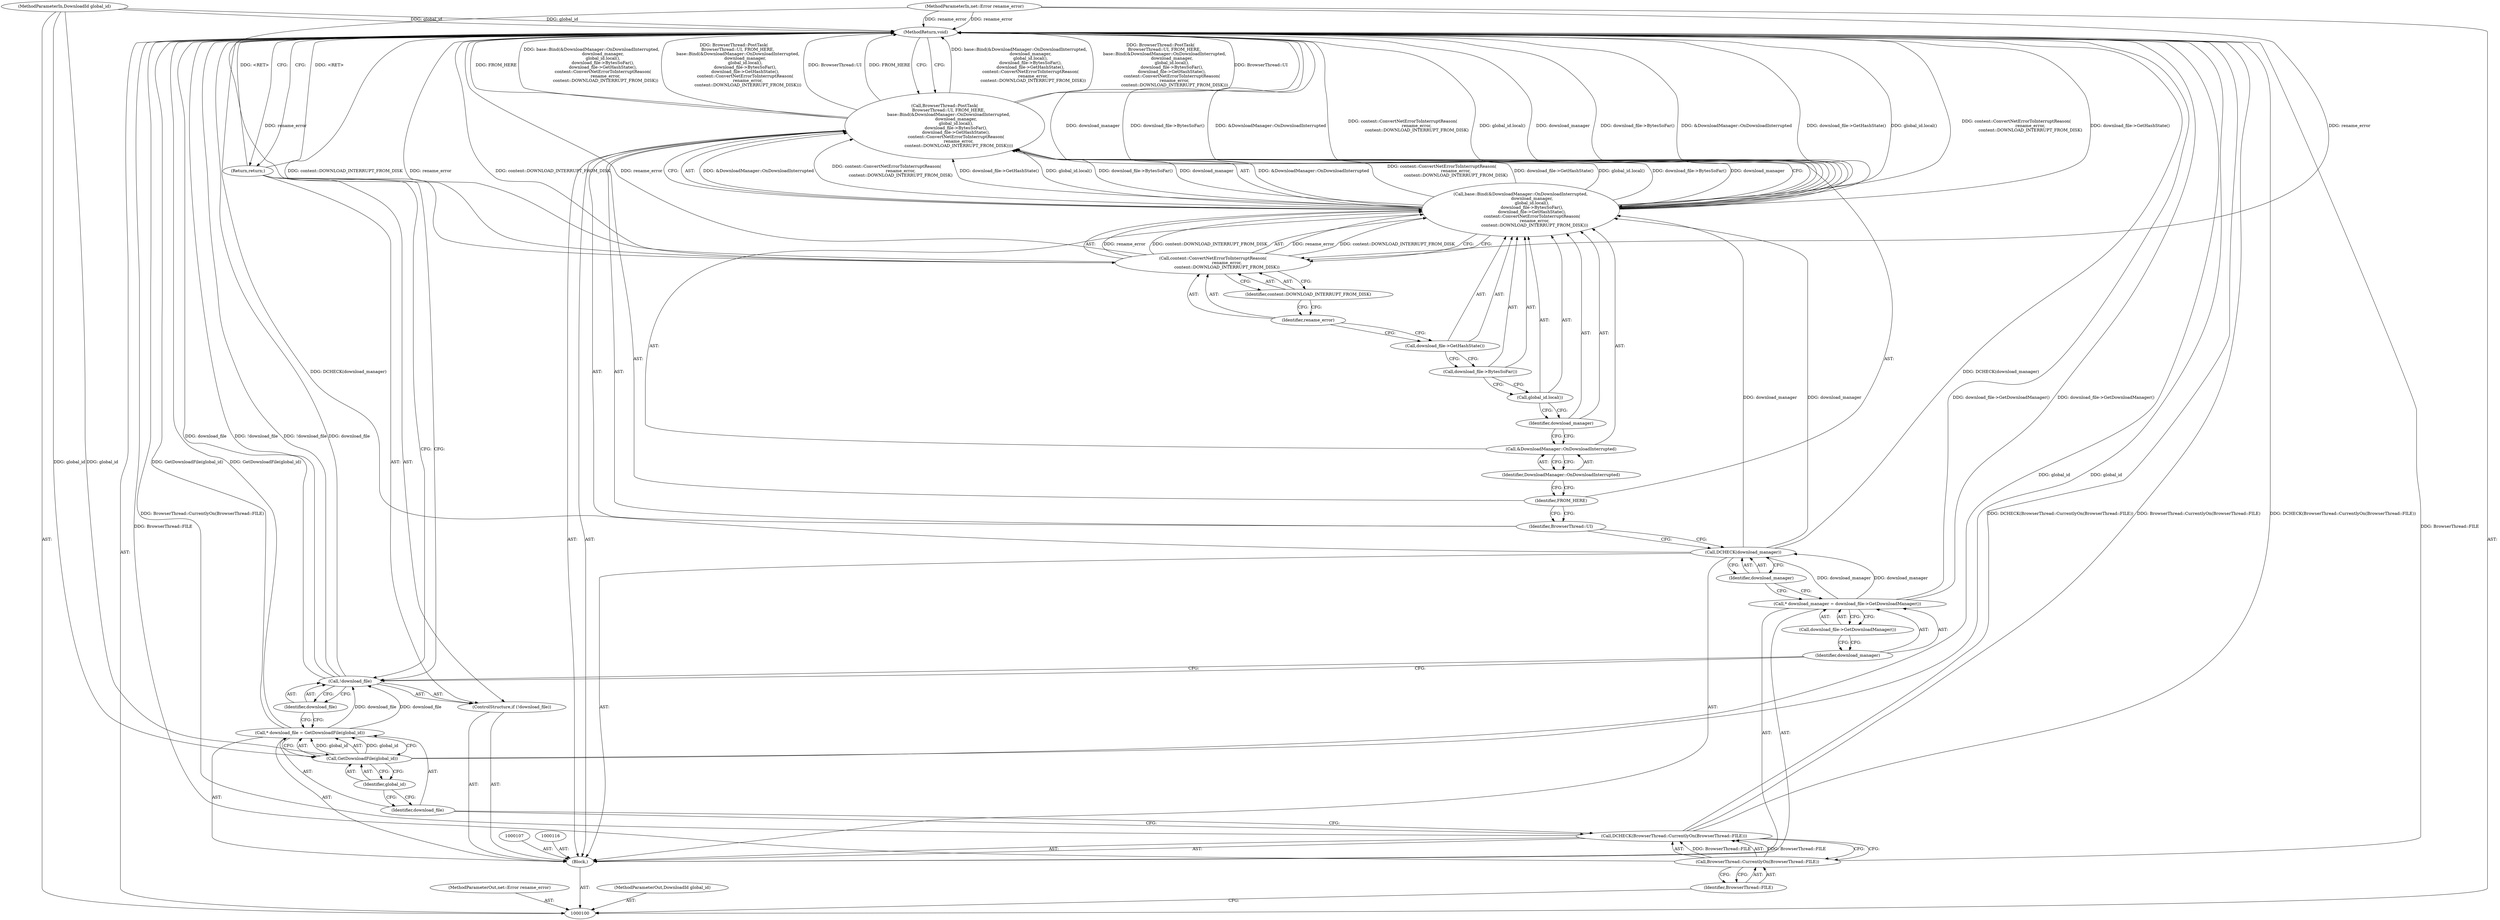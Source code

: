 digraph "1_Chrome_16dcd30c215801941d9890859fd79a234128fc3e_0" {
"1000135" [label="(MethodReturn,void)"];
"1000124" [label="(Identifier,FROM_HERE)"];
"1000123" [label="(Identifier,BrowserThread::UI)"];
"1000126" [label="(Call,&DownloadManager::OnDownloadInterrupted)"];
"1000127" [label="(Identifier,DownloadManager::OnDownloadInterrupted)"];
"1000125" [label="(Call,base::Bind(&DownloadManager::OnDownloadInterrupted,\n                 download_manager,\n                 global_id.local(),\n                 download_file->BytesSoFar(),\n                 download_file->GetHashState(),\n                 content::ConvertNetErrorToInterruptReason(\n                     rename_error,\n                     content::DOWNLOAD_INTERRUPT_FROM_DISK)))"];
"1000128" [label="(Identifier,download_manager)"];
"1000129" [label="(Call,global_id.local())"];
"1000130" [label="(Call,download_file->BytesSoFar())"];
"1000131" [label="(Call,download_file->GetHashState())"];
"1000132" [label="(Call,content::ConvertNetErrorToInterruptReason(\n                     rename_error,\n                     content::DOWNLOAD_INTERRUPT_FROM_DISK))"];
"1000133" [label="(Identifier,rename_error)"];
"1000134" [label="(Identifier,content::DOWNLOAD_INTERRUPT_FROM_DISK)"];
"1000102" [label="(MethodParameterIn,net::Error rename_error)"];
"1000201" [label="(MethodParameterOut,net::Error rename_error)"];
"1000101" [label="(MethodParameterIn,DownloadId global_id)"];
"1000200" [label="(MethodParameterOut,DownloadId global_id)"];
"1000103" [label="(Block,)"];
"1000104" [label="(Call,DCHECK(BrowserThread::CurrentlyOn(BrowserThread::FILE)))"];
"1000106" [label="(Identifier,BrowserThread::FILE)"];
"1000105" [label="(Call,BrowserThread::CurrentlyOn(BrowserThread::FILE))"];
"1000108" [label="(Call,* download_file = GetDownloadFile(global_id))"];
"1000109" [label="(Identifier,download_file)"];
"1000110" [label="(Call,GetDownloadFile(global_id))"];
"1000111" [label="(Identifier,global_id)"];
"1000112" [label="(ControlStructure,if (!download_file))"];
"1000113" [label="(Call,!download_file)"];
"1000114" [label="(Identifier,download_file)"];
"1000115" [label="(Return,return;)"];
"1000117" [label="(Call,* download_manager = download_file->GetDownloadManager())"];
"1000118" [label="(Identifier,download_manager)"];
"1000119" [label="(Call,download_file->GetDownloadManager())"];
"1000120" [label="(Call,DCHECK(download_manager))"];
"1000121" [label="(Identifier,download_manager)"];
"1000122" [label="(Call,BrowserThread::PostTask(\n      BrowserThread::UI, FROM_HERE,\n      base::Bind(&DownloadManager::OnDownloadInterrupted,\n                 download_manager,\n                 global_id.local(),\n                 download_file->BytesSoFar(),\n                 download_file->GetHashState(),\n                 content::ConvertNetErrorToInterruptReason(\n                     rename_error,\n                     content::DOWNLOAD_INTERRUPT_FROM_DISK))))"];
"1000135" -> "1000100"  [label="AST: "];
"1000135" -> "1000115"  [label="CFG: "];
"1000135" -> "1000122"  [label="CFG: "];
"1000122" -> "1000135"  [label="DDG: base::Bind(&DownloadManager::OnDownloadInterrupted,\n                 download_manager,\n                 global_id.local(),\n                 download_file->BytesSoFar(),\n                 download_file->GetHashState(),\n                 content::ConvertNetErrorToInterruptReason(\n                     rename_error,\n                     content::DOWNLOAD_INTERRUPT_FROM_DISK))"];
"1000122" -> "1000135"  [label="DDG: BrowserThread::PostTask(\n      BrowserThread::UI, FROM_HERE,\n      base::Bind(&DownloadManager::OnDownloadInterrupted,\n                 download_manager,\n                 global_id.local(),\n                 download_file->BytesSoFar(),\n                 download_file->GetHashState(),\n                 content::ConvertNetErrorToInterruptReason(\n                     rename_error,\n                     content::DOWNLOAD_INTERRUPT_FROM_DISK)))"];
"1000122" -> "1000135"  [label="DDG: BrowserThread::UI"];
"1000122" -> "1000135"  [label="DDG: FROM_HERE"];
"1000104" -> "1000135"  [label="DDG: DCHECK(BrowserThread::CurrentlyOn(BrowserThread::FILE))"];
"1000104" -> "1000135"  [label="DDG: BrowserThread::CurrentlyOn(BrowserThread::FILE)"];
"1000113" -> "1000135"  [label="DDG: download_file"];
"1000113" -> "1000135"  [label="DDG: !download_file"];
"1000125" -> "1000135"  [label="DDG: download_manager"];
"1000125" -> "1000135"  [label="DDG: download_file->BytesSoFar()"];
"1000125" -> "1000135"  [label="DDG: &DownloadManager::OnDownloadInterrupted"];
"1000125" -> "1000135"  [label="DDG: content::ConvertNetErrorToInterruptReason(\n                     rename_error,\n                     content::DOWNLOAD_INTERRUPT_FROM_DISK)"];
"1000125" -> "1000135"  [label="DDG: global_id.local()"];
"1000125" -> "1000135"  [label="DDG: download_file->GetHashState()"];
"1000117" -> "1000135"  [label="DDG: download_file->GetDownloadManager()"];
"1000110" -> "1000135"  [label="DDG: global_id"];
"1000105" -> "1000135"  [label="DDG: BrowserThread::FILE"];
"1000132" -> "1000135"  [label="DDG: content::DOWNLOAD_INTERRUPT_FROM_DISK"];
"1000132" -> "1000135"  [label="DDG: rename_error"];
"1000102" -> "1000135"  [label="DDG: rename_error"];
"1000101" -> "1000135"  [label="DDG: global_id"];
"1000108" -> "1000135"  [label="DDG: GetDownloadFile(global_id)"];
"1000120" -> "1000135"  [label="DDG: DCHECK(download_manager)"];
"1000115" -> "1000135"  [label="DDG: <RET>"];
"1000124" -> "1000122"  [label="AST: "];
"1000124" -> "1000123"  [label="CFG: "];
"1000127" -> "1000124"  [label="CFG: "];
"1000123" -> "1000122"  [label="AST: "];
"1000123" -> "1000120"  [label="CFG: "];
"1000124" -> "1000123"  [label="CFG: "];
"1000126" -> "1000125"  [label="AST: "];
"1000126" -> "1000127"  [label="CFG: "];
"1000127" -> "1000126"  [label="AST: "];
"1000128" -> "1000126"  [label="CFG: "];
"1000127" -> "1000126"  [label="AST: "];
"1000127" -> "1000124"  [label="CFG: "];
"1000126" -> "1000127"  [label="CFG: "];
"1000125" -> "1000122"  [label="AST: "];
"1000125" -> "1000132"  [label="CFG: "];
"1000126" -> "1000125"  [label="AST: "];
"1000128" -> "1000125"  [label="AST: "];
"1000129" -> "1000125"  [label="AST: "];
"1000130" -> "1000125"  [label="AST: "];
"1000131" -> "1000125"  [label="AST: "];
"1000132" -> "1000125"  [label="AST: "];
"1000122" -> "1000125"  [label="CFG: "];
"1000125" -> "1000135"  [label="DDG: download_manager"];
"1000125" -> "1000135"  [label="DDG: download_file->BytesSoFar()"];
"1000125" -> "1000135"  [label="DDG: &DownloadManager::OnDownloadInterrupted"];
"1000125" -> "1000135"  [label="DDG: content::ConvertNetErrorToInterruptReason(\n                     rename_error,\n                     content::DOWNLOAD_INTERRUPT_FROM_DISK)"];
"1000125" -> "1000135"  [label="DDG: global_id.local()"];
"1000125" -> "1000135"  [label="DDG: download_file->GetHashState()"];
"1000125" -> "1000122"  [label="DDG: &DownloadManager::OnDownloadInterrupted"];
"1000125" -> "1000122"  [label="DDG: content::ConvertNetErrorToInterruptReason(\n                     rename_error,\n                     content::DOWNLOAD_INTERRUPT_FROM_DISK)"];
"1000125" -> "1000122"  [label="DDG: download_file->GetHashState()"];
"1000125" -> "1000122"  [label="DDG: global_id.local()"];
"1000125" -> "1000122"  [label="DDG: download_file->BytesSoFar()"];
"1000125" -> "1000122"  [label="DDG: download_manager"];
"1000120" -> "1000125"  [label="DDG: download_manager"];
"1000132" -> "1000125"  [label="DDG: rename_error"];
"1000132" -> "1000125"  [label="DDG: content::DOWNLOAD_INTERRUPT_FROM_DISK"];
"1000128" -> "1000125"  [label="AST: "];
"1000128" -> "1000126"  [label="CFG: "];
"1000129" -> "1000128"  [label="CFG: "];
"1000129" -> "1000125"  [label="AST: "];
"1000129" -> "1000128"  [label="CFG: "];
"1000130" -> "1000129"  [label="CFG: "];
"1000130" -> "1000125"  [label="AST: "];
"1000130" -> "1000129"  [label="CFG: "];
"1000131" -> "1000130"  [label="CFG: "];
"1000131" -> "1000125"  [label="AST: "];
"1000131" -> "1000130"  [label="CFG: "];
"1000133" -> "1000131"  [label="CFG: "];
"1000132" -> "1000125"  [label="AST: "];
"1000132" -> "1000134"  [label="CFG: "];
"1000133" -> "1000132"  [label="AST: "];
"1000134" -> "1000132"  [label="AST: "];
"1000125" -> "1000132"  [label="CFG: "];
"1000132" -> "1000135"  [label="DDG: content::DOWNLOAD_INTERRUPT_FROM_DISK"];
"1000132" -> "1000135"  [label="DDG: rename_error"];
"1000132" -> "1000125"  [label="DDG: rename_error"];
"1000132" -> "1000125"  [label="DDG: content::DOWNLOAD_INTERRUPT_FROM_DISK"];
"1000102" -> "1000132"  [label="DDG: rename_error"];
"1000133" -> "1000132"  [label="AST: "];
"1000133" -> "1000131"  [label="CFG: "];
"1000134" -> "1000133"  [label="CFG: "];
"1000134" -> "1000132"  [label="AST: "];
"1000134" -> "1000133"  [label="CFG: "];
"1000132" -> "1000134"  [label="CFG: "];
"1000102" -> "1000100"  [label="AST: "];
"1000102" -> "1000135"  [label="DDG: rename_error"];
"1000102" -> "1000132"  [label="DDG: rename_error"];
"1000201" -> "1000100"  [label="AST: "];
"1000101" -> "1000100"  [label="AST: "];
"1000101" -> "1000135"  [label="DDG: global_id"];
"1000101" -> "1000110"  [label="DDG: global_id"];
"1000200" -> "1000100"  [label="AST: "];
"1000103" -> "1000100"  [label="AST: "];
"1000104" -> "1000103"  [label="AST: "];
"1000107" -> "1000103"  [label="AST: "];
"1000108" -> "1000103"  [label="AST: "];
"1000112" -> "1000103"  [label="AST: "];
"1000116" -> "1000103"  [label="AST: "];
"1000117" -> "1000103"  [label="AST: "];
"1000120" -> "1000103"  [label="AST: "];
"1000122" -> "1000103"  [label="AST: "];
"1000104" -> "1000103"  [label="AST: "];
"1000104" -> "1000105"  [label="CFG: "];
"1000105" -> "1000104"  [label="AST: "];
"1000109" -> "1000104"  [label="CFG: "];
"1000104" -> "1000135"  [label="DDG: DCHECK(BrowserThread::CurrentlyOn(BrowserThread::FILE))"];
"1000104" -> "1000135"  [label="DDG: BrowserThread::CurrentlyOn(BrowserThread::FILE)"];
"1000105" -> "1000104"  [label="DDG: BrowserThread::FILE"];
"1000106" -> "1000105"  [label="AST: "];
"1000106" -> "1000100"  [label="CFG: "];
"1000105" -> "1000106"  [label="CFG: "];
"1000105" -> "1000104"  [label="AST: "];
"1000105" -> "1000106"  [label="CFG: "];
"1000106" -> "1000105"  [label="AST: "];
"1000104" -> "1000105"  [label="CFG: "];
"1000105" -> "1000135"  [label="DDG: BrowserThread::FILE"];
"1000105" -> "1000104"  [label="DDG: BrowserThread::FILE"];
"1000108" -> "1000103"  [label="AST: "];
"1000108" -> "1000110"  [label="CFG: "];
"1000109" -> "1000108"  [label="AST: "];
"1000110" -> "1000108"  [label="AST: "];
"1000114" -> "1000108"  [label="CFG: "];
"1000108" -> "1000135"  [label="DDG: GetDownloadFile(global_id)"];
"1000110" -> "1000108"  [label="DDG: global_id"];
"1000108" -> "1000113"  [label="DDG: download_file"];
"1000109" -> "1000108"  [label="AST: "];
"1000109" -> "1000104"  [label="CFG: "];
"1000111" -> "1000109"  [label="CFG: "];
"1000110" -> "1000108"  [label="AST: "];
"1000110" -> "1000111"  [label="CFG: "];
"1000111" -> "1000110"  [label="AST: "];
"1000108" -> "1000110"  [label="CFG: "];
"1000110" -> "1000135"  [label="DDG: global_id"];
"1000110" -> "1000108"  [label="DDG: global_id"];
"1000101" -> "1000110"  [label="DDG: global_id"];
"1000111" -> "1000110"  [label="AST: "];
"1000111" -> "1000109"  [label="CFG: "];
"1000110" -> "1000111"  [label="CFG: "];
"1000112" -> "1000103"  [label="AST: "];
"1000113" -> "1000112"  [label="AST: "];
"1000115" -> "1000112"  [label="AST: "];
"1000113" -> "1000112"  [label="AST: "];
"1000113" -> "1000114"  [label="CFG: "];
"1000114" -> "1000113"  [label="AST: "];
"1000115" -> "1000113"  [label="CFG: "];
"1000118" -> "1000113"  [label="CFG: "];
"1000113" -> "1000135"  [label="DDG: download_file"];
"1000113" -> "1000135"  [label="DDG: !download_file"];
"1000108" -> "1000113"  [label="DDG: download_file"];
"1000114" -> "1000113"  [label="AST: "];
"1000114" -> "1000108"  [label="CFG: "];
"1000113" -> "1000114"  [label="CFG: "];
"1000115" -> "1000112"  [label="AST: "];
"1000115" -> "1000113"  [label="CFG: "];
"1000135" -> "1000115"  [label="CFG: "];
"1000115" -> "1000135"  [label="DDG: <RET>"];
"1000117" -> "1000103"  [label="AST: "];
"1000117" -> "1000119"  [label="CFG: "];
"1000118" -> "1000117"  [label="AST: "];
"1000119" -> "1000117"  [label="AST: "];
"1000121" -> "1000117"  [label="CFG: "];
"1000117" -> "1000135"  [label="DDG: download_file->GetDownloadManager()"];
"1000117" -> "1000120"  [label="DDG: download_manager"];
"1000118" -> "1000117"  [label="AST: "];
"1000118" -> "1000113"  [label="CFG: "];
"1000119" -> "1000118"  [label="CFG: "];
"1000119" -> "1000117"  [label="AST: "];
"1000119" -> "1000118"  [label="CFG: "];
"1000117" -> "1000119"  [label="CFG: "];
"1000120" -> "1000103"  [label="AST: "];
"1000120" -> "1000121"  [label="CFG: "];
"1000121" -> "1000120"  [label="AST: "];
"1000123" -> "1000120"  [label="CFG: "];
"1000120" -> "1000135"  [label="DDG: DCHECK(download_manager)"];
"1000117" -> "1000120"  [label="DDG: download_manager"];
"1000120" -> "1000125"  [label="DDG: download_manager"];
"1000121" -> "1000120"  [label="AST: "];
"1000121" -> "1000117"  [label="CFG: "];
"1000120" -> "1000121"  [label="CFG: "];
"1000122" -> "1000103"  [label="AST: "];
"1000122" -> "1000125"  [label="CFG: "];
"1000123" -> "1000122"  [label="AST: "];
"1000124" -> "1000122"  [label="AST: "];
"1000125" -> "1000122"  [label="AST: "];
"1000135" -> "1000122"  [label="CFG: "];
"1000122" -> "1000135"  [label="DDG: base::Bind(&DownloadManager::OnDownloadInterrupted,\n                 download_manager,\n                 global_id.local(),\n                 download_file->BytesSoFar(),\n                 download_file->GetHashState(),\n                 content::ConvertNetErrorToInterruptReason(\n                     rename_error,\n                     content::DOWNLOAD_INTERRUPT_FROM_DISK))"];
"1000122" -> "1000135"  [label="DDG: BrowserThread::PostTask(\n      BrowserThread::UI, FROM_HERE,\n      base::Bind(&DownloadManager::OnDownloadInterrupted,\n                 download_manager,\n                 global_id.local(),\n                 download_file->BytesSoFar(),\n                 download_file->GetHashState(),\n                 content::ConvertNetErrorToInterruptReason(\n                     rename_error,\n                     content::DOWNLOAD_INTERRUPT_FROM_DISK)))"];
"1000122" -> "1000135"  [label="DDG: BrowserThread::UI"];
"1000122" -> "1000135"  [label="DDG: FROM_HERE"];
"1000125" -> "1000122"  [label="DDG: &DownloadManager::OnDownloadInterrupted"];
"1000125" -> "1000122"  [label="DDG: content::ConvertNetErrorToInterruptReason(\n                     rename_error,\n                     content::DOWNLOAD_INTERRUPT_FROM_DISK)"];
"1000125" -> "1000122"  [label="DDG: download_file->GetHashState()"];
"1000125" -> "1000122"  [label="DDG: global_id.local()"];
"1000125" -> "1000122"  [label="DDG: download_file->BytesSoFar()"];
"1000125" -> "1000122"  [label="DDG: download_manager"];
}
